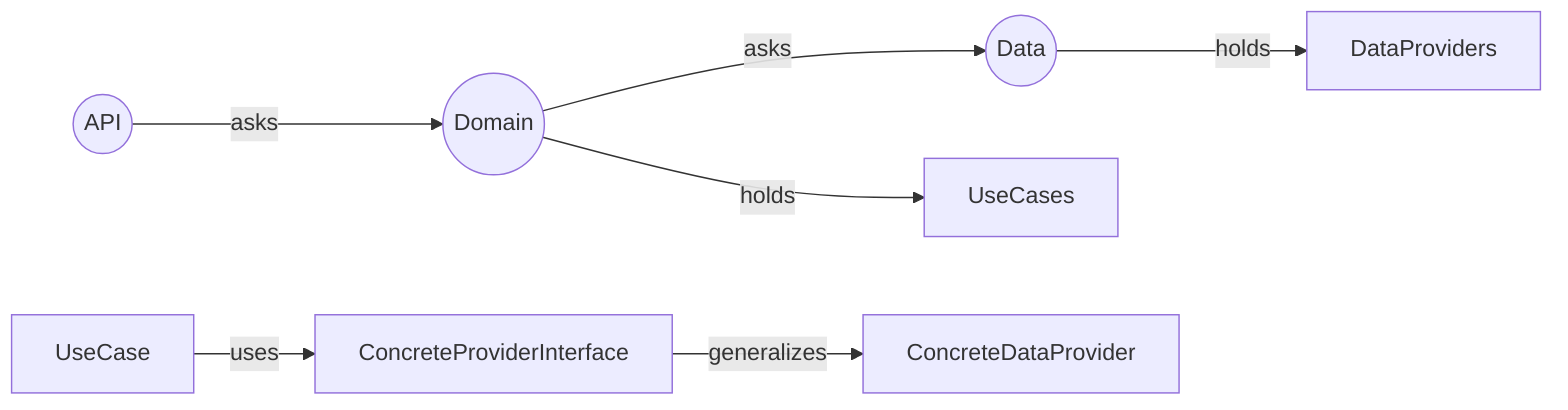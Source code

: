 graph LR
      API((API)) -- asks --> Domain((Domain))
      Domain((Domain)) -- asks --> Data((Data))
      Domain((Domain)) -- holds --> UseCases 
      UseCase -- uses --> ConcreteProviderInterface 
      ConcreteProviderInterface -- generalizes --> ConcreteDataProvider
      Data((Data)) -- holds --> DataProviders
